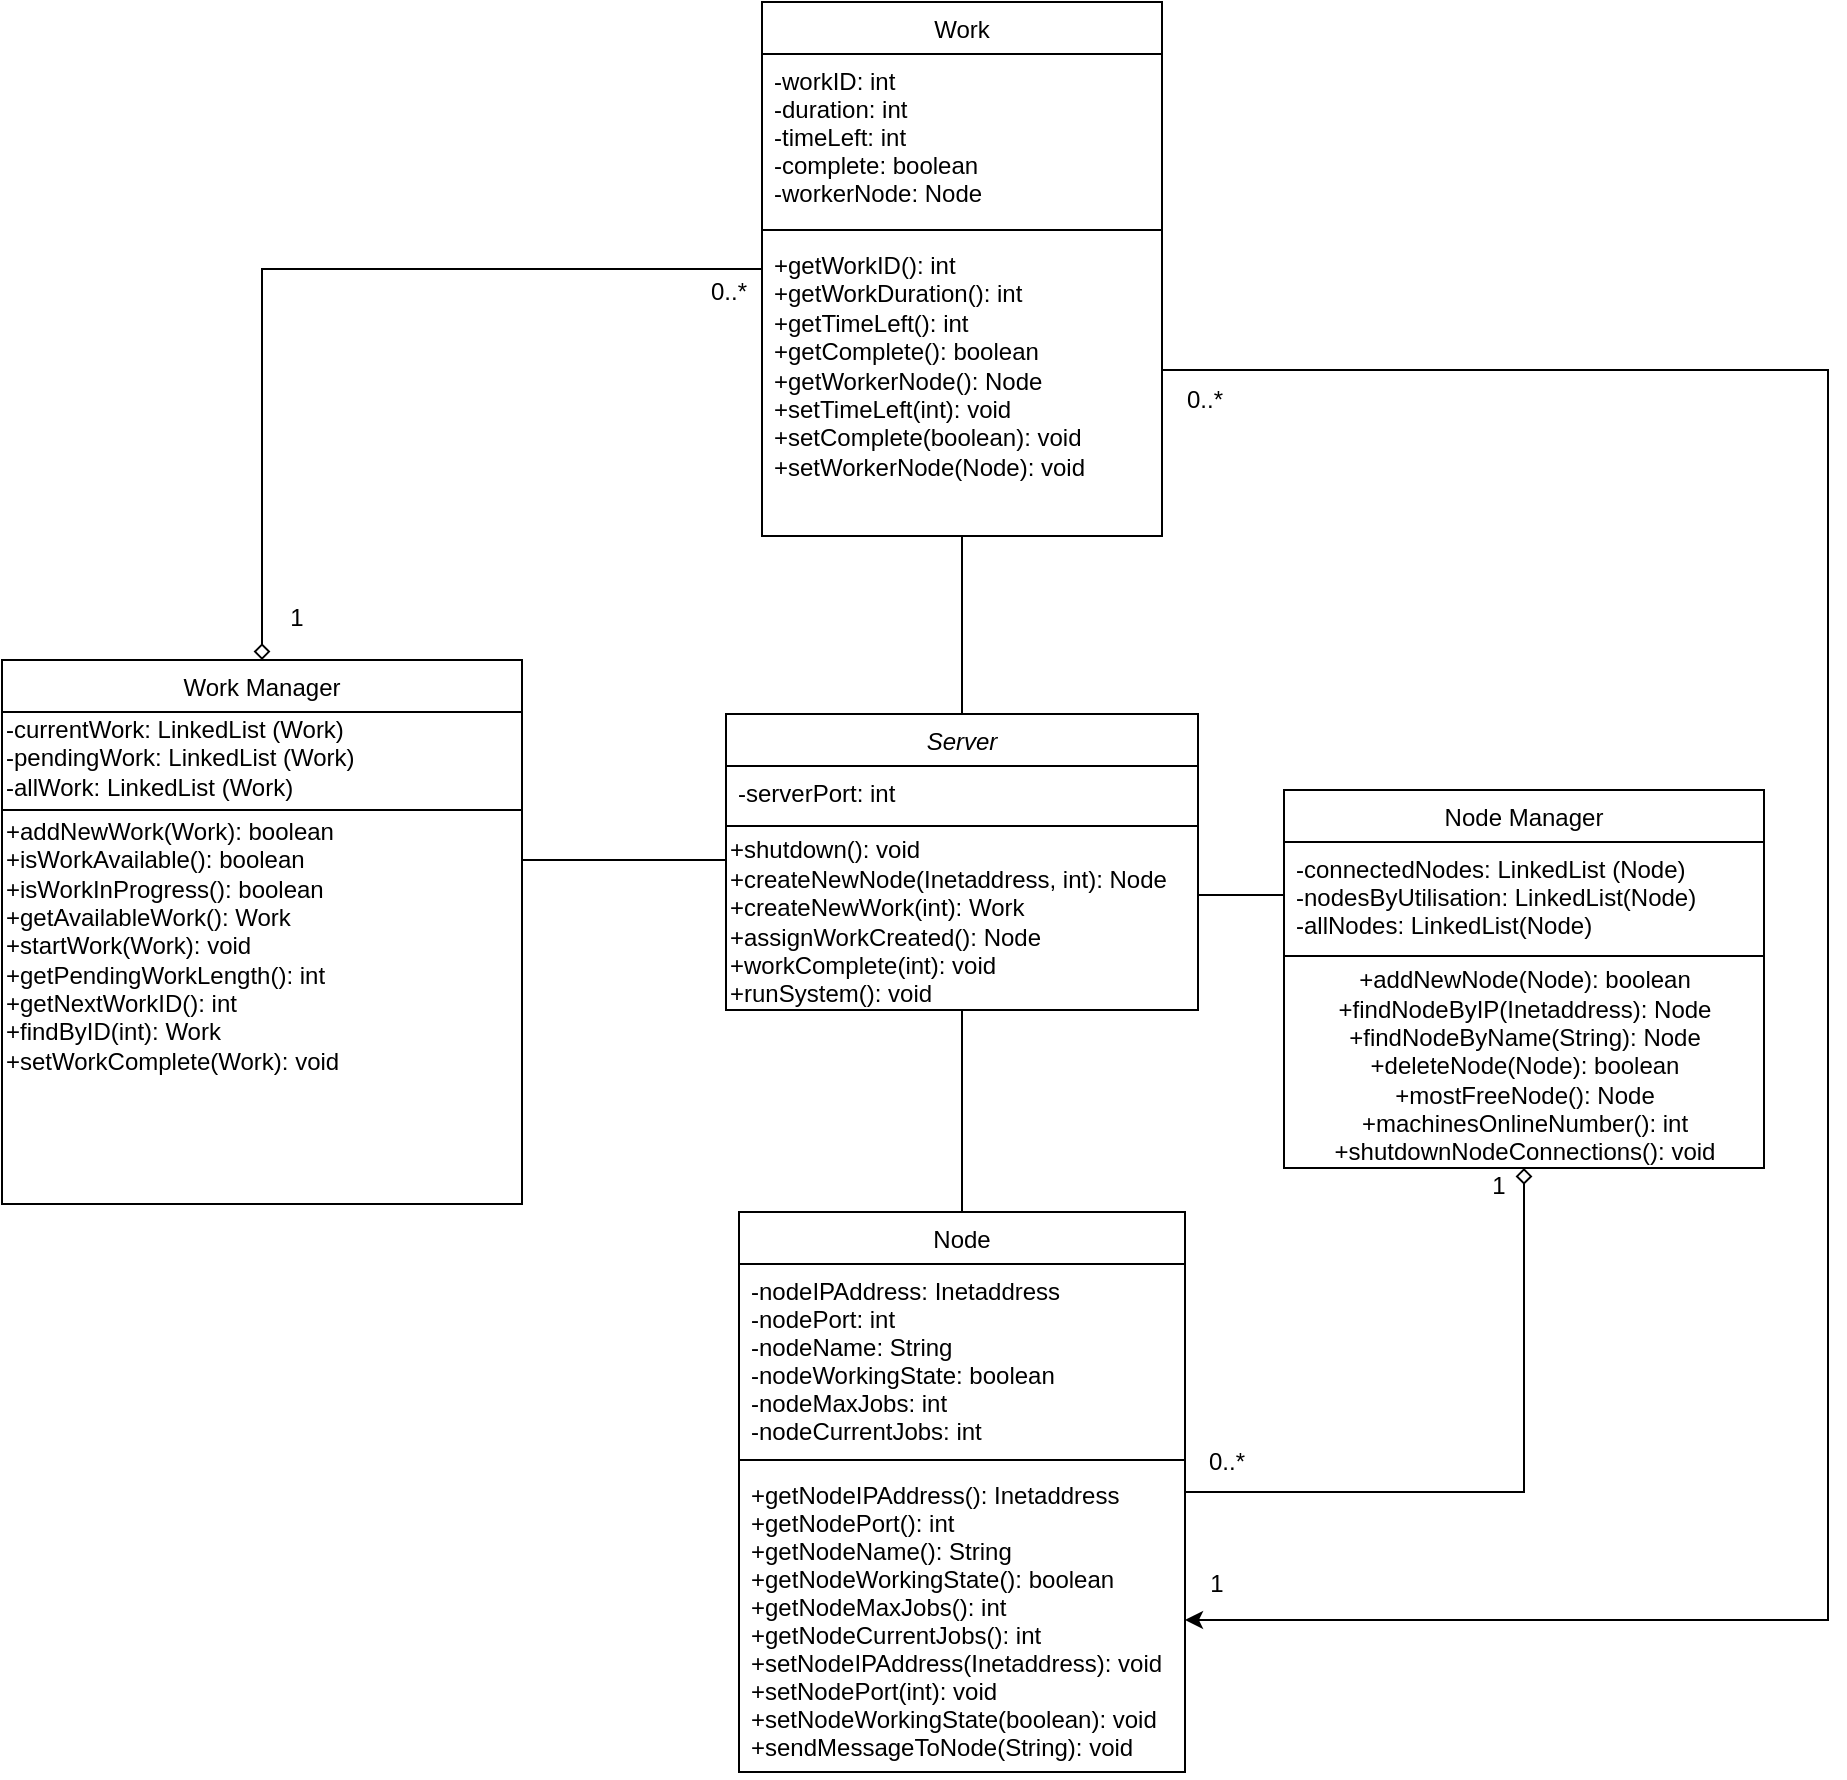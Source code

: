 <mxfile version="13.1.4" type="github">
  <diagram id="C5RBs43oDa-KdzZeNtuy" name="Page-1">
    <mxGraphModel dx="2101" dy="2312" grid="0" gridSize="10" guides="1" tooltips="1" connect="1" arrows="1" fold="1" page="1" pageScale="1" pageWidth="827" pageHeight="1169" background="none" math="0" shadow="0">
      <root>
        <mxCell id="WIyWlLk6GJQsqaUBKTNV-0" />
        <mxCell id="WIyWlLk6GJQsqaUBKTNV-1" parent="WIyWlLk6GJQsqaUBKTNV-0" />
        <mxCell id="zkfFHV4jXpPFQw0GAbJ--12" value="" style="endArrow=none;endSize=10;endFill=0;shadow=0;strokeWidth=1;rounded=0;edgeStyle=elbowEdgeStyle;elbow=vertical;startArrow=none;startFill=0;" parent="WIyWlLk6GJQsqaUBKTNV-1" source="zkfFHV4jXpPFQw0GAbJ--6" target="zkfFHV4jXpPFQw0GAbJ--0" edge="1">
          <mxGeometry width="160" relative="1" as="geometry">
            <mxPoint x="200" y="203" as="sourcePoint" />
            <mxPoint x="200" y="203" as="targetPoint" />
          </mxGeometry>
        </mxCell>
        <mxCell id="zkfFHV4jXpPFQw0GAbJ--16" value="" style="endArrow=none;endSize=10;endFill=0;shadow=0;strokeWidth=1;rounded=0;edgeStyle=elbowEdgeStyle;elbow=vertical;exitX=0;exitY=0.5;exitDx=0;exitDy=0;startArrow=none;startFill=0;" parent="WIyWlLk6GJQsqaUBKTNV-1" source="gJ4zgKYgHlegOCZk2puC-5" target="zkfFHV4jXpPFQw0GAbJ--0" edge="1">
          <mxGeometry width="160" relative="1" as="geometry">
            <mxPoint x="450" y="360" as="sourcePoint" />
            <mxPoint x="310" y="271" as="targetPoint" />
          </mxGeometry>
        </mxCell>
        <mxCell id="zkfFHV4jXpPFQw0GAbJ--26" value="" style="endArrow=none;shadow=0;strokeWidth=1;strokeColor=#000000;rounded=0;endFill=0;edgeStyle=elbowEdgeStyle;elbow=vertical;startArrow=none;startFill=0;" parent="WIyWlLk6GJQsqaUBKTNV-1" source="zkfFHV4jXpPFQw0GAbJ--0" target="zkfFHV4jXpPFQw0GAbJ--17" edge="1">
          <mxGeometry x="0.5" y="41" relative="1" as="geometry">
            <mxPoint x="380" y="192" as="sourcePoint" />
            <mxPoint x="540" y="192" as="targetPoint" />
            <mxPoint x="-40" y="32" as="offset" />
          </mxGeometry>
        </mxCell>
        <mxCell id="gJ4zgKYgHlegOCZk2puC-13" style="edgeStyle=orthogonalEdgeStyle;rounded=0;orthogonalLoop=1;jettySize=auto;html=1;entryX=0;entryY=0.5;entryDx=0;entryDy=0;startArrow=diamond;startFill=0;endArrow=none;endFill=0;" parent="WIyWlLk6GJQsqaUBKTNV-1" source="gJ4zgKYgHlegOCZk2puC-7" target="zkfFHV4jXpPFQw0GAbJ--17" edge="1">
          <mxGeometry relative="1" as="geometry">
            <Array as="points">
              <mxPoint x="-8" y="-109" />
            </Array>
            <mxPoint x="-8" y="41" as="sourcePoint" />
          </mxGeometry>
        </mxCell>
        <mxCell id="gJ4zgKYgHlegOCZk2puC-18" value="" style="edgeStyle=orthogonalEdgeStyle;rounded=0;orthogonalLoop=1;jettySize=auto;html=1;startArrow=none;startFill=0;endArrow=none;endFill=0;exitX=0;exitY=0.5;exitDx=0;exitDy=0;" parent="WIyWlLk6GJQsqaUBKTNV-1" source="zkfFHV4jXpPFQw0GAbJ--0" target="gJ4zgKYgHlegOCZk2puC-7" edge="1">
          <mxGeometry relative="1" as="geometry">
            <Array as="points">
              <mxPoint x="224" y="186" />
            </Array>
            <mxPoint x="262" y="186" as="sourcePoint" />
          </mxGeometry>
        </mxCell>
        <mxCell id="zkfFHV4jXpPFQw0GAbJ--17" value="Work" style="swimlane;fontStyle=0;align=center;verticalAlign=top;childLayout=stackLayout;horizontal=1;startSize=26;horizontalStack=0;resizeParent=1;resizeLast=0;collapsible=1;marginBottom=0;rounded=0;shadow=0;strokeWidth=1;" parent="WIyWlLk6GJQsqaUBKTNV-1" vertex="1">
          <mxGeometry x="242" y="-243" width="200" height="267" as="geometry">
            <mxRectangle x="550" y="140" width="160" height="26" as="alternateBounds" />
          </mxGeometry>
        </mxCell>
        <mxCell id="zkfFHV4jXpPFQw0GAbJ--18" value="-workID: int&#xa;-duration: int&#xa;-timeLeft: int&#xa;-complete: boolean&#xa;-workerNode: Node&#xa;&#xa;" style="text;align=left;verticalAlign=top;spacingLeft=4;spacingRight=4;overflow=hidden;rotatable=0;points=[[0,0.5],[1,0.5]];portConstraint=eastwest;" parent="zkfFHV4jXpPFQw0GAbJ--17" vertex="1">
          <mxGeometry y="26" width="200" height="84" as="geometry" />
        </mxCell>
        <mxCell id="zkfFHV4jXpPFQw0GAbJ--23" value="" style="line;html=1;strokeWidth=1;align=left;verticalAlign=middle;spacingTop=-1;spacingLeft=3;spacingRight=3;rotatable=0;labelPosition=right;points=[];portConstraint=eastwest;" parent="zkfFHV4jXpPFQw0GAbJ--17" vertex="1">
          <mxGeometry y="110" width="200" height="8" as="geometry" />
        </mxCell>
        <mxCell id="zkfFHV4jXpPFQw0GAbJ--24" value="+getWorkID(): int&#xa;+getWorkDuration(): int&#xa;+getTimeLeft(): int&#xa;+getComplete(): boolean&#xa;+getWorkerNode(): Node&#xa;+setTimeLeft(int): void&#xa;+setComplete(boolean): void&#xa;+setWorkerNode(Node): void&#xa;" style="text;align=left;verticalAlign=top;spacingLeft=4;spacingRight=4;overflow=hidden;rotatable=0;points=[[0,0.5],[1,0.5]];portConstraint=eastwest;whiteSpace=wrap;" parent="zkfFHV4jXpPFQw0GAbJ--17" vertex="1">
          <mxGeometry y="118" width="200" height="132" as="geometry" />
        </mxCell>
        <mxCell id="gJ4zgKYgHlegOCZk2puC-12" style="edgeStyle=orthogonalEdgeStyle;rounded=0;orthogonalLoop=1;jettySize=auto;html=1;exitX=0.5;exitY=1;exitDx=0;exitDy=0;startArrow=diamond;startFill=0;endArrow=none;endFill=0;" parent="WIyWlLk6GJQsqaUBKTNV-1" source="gJ4zgKYgHlegOCZk2puC-4" target="zkfFHV4jXpPFQw0GAbJ--6" edge="1">
          <mxGeometry relative="1" as="geometry">
            <Array as="points">
              <mxPoint x="623" y="502" />
            </Array>
          </mxGeometry>
        </mxCell>
        <mxCell id="gJ4zgKYgHlegOCZk2puC-4" value="Node Manager" style="swimlane;fontStyle=0;align=center;verticalAlign=top;childLayout=stackLayout;horizontal=1;startSize=26;horizontalStack=0;resizeParent=1;resizeLast=0;collapsible=1;marginBottom=0;rounded=0;shadow=0;strokeWidth=1;" parent="WIyWlLk6GJQsqaUBKTNV-1" vertex="1">
          <mxGeometry x="503" y="151" width="240" height="189" as="geometry">
            <mxRectangle x="340" y="380" width="170" height="26" as="alternateBounds" />
          </mxGeometry>
        </mxCell>
        <mxCell id="gJ4zgKYgHlegOCZk2puC-5" value="-connectedNodes: LinkedList (Node)&#xa;-nodesByUtilisation: LinkedList(Node)&#xa;-allNodes: LinkedList(Node)&#xa;" style="text;align=left;verticalAlign=top;spacingLeft=4;spacingRight=4;overflow=hidden;rotatable=0;points=[[0,0.5],[1,0.5]];portConstraint=eastwest;" parent="gJ4zgKYgHlegOCZk2puC-4" vertex="1">
          <mxGeometry y="26" width="240" height="53" as="geometry" />
        </mxCell>
        <mxCell id="gJ4zgKYgHlegOCZk2puC-6" value="" style="line;html=1;strokeWidth=1;align=left;verticalAlign=middle;spacingTop=-1;spacingLeft=3;spacingRight=3;rotatable=0;labelPosition=right;points=[];portConstraint=eastwest;" parent="gJ4zgKYgHlegOCZk2puC-4" vertex="1">
          <mxGeometry y="79" width="240" height="8" as="geometry" />
        </mxCell>
        <mxCell id="gJ4zgKYgHlegOCZk2puC-21" value="&lt;div&gt;+addNewNode(Node): boolean&lt;/div&gt;&lt;div&gt;+findNodeByIP(Inetaddress): Node&lt;/div&gt;&lt;div&gt;+findNodeByName(String): Node&lt;/div&gt;&lt;div&gt;+deleteNode(Node): boolean&lt;/div&gt;&lt;div&gt;+mostFreeNode(): Node&lt;/div&gt;&lt;div&gt;+machinesOnlineNumber(): int&lt;/div&gt;&lt;div&gt;+shutdownNodeConnections(): void&lt;br&gt;&lt;/div&gt;" style="text;html=1;align=center;verticalAlign=middle;resizable=0;points=[];autosize=1;" parent="gJ4zgKYgHlegOCZk2puC-4" vertex="1">
          <mxGeometry y="87" width="240" height="102" as="geometry" />
        </mxCell>
        <mxCell id="zkfFHV4jXpPFQw0GAbJ--6" value="Node" style="swimlane;fontStyle=0;align=center;verticalAlign=top;childLayout=stackLayout;horizontal=1;startSize=26;horizontalStack=0;resizeParent=1;resizeLast=0;collapsible=1;marginBottom=0;rounded=0;shadow=0;strokeWidth=1;" parent="WIyWlLk6GJQsqaUBKTNV-1" vertex="1">
          <mxGeometry x="230.5" y="362" width="223" height="280" as="geometry">
            <mxRectangle x="130" y="380" width="160" height="26" as="alternateBounds" />
          </mxGeometry>
        </mxCell>
        <mxCell id="zkfFHV4jXpPFQw0GAbJ--7" value="-nodeIPAddress: Inetaddress&#xa;-nodePort: int&#xa;-nodeName: String&#xa;-nodeWorkingState: boolean&#xa;-nodeMaxJobs: int&#xa;-nodeCurrentJobs: int&#xa;&#xa;" style="text;align=left;verticalAlign=top;spacingLeft=4;spacingRight=4;overflow=hidden;rotatable=0;points=[[0,0.5],[1,0.5]];portConstraint=eastwest;" parent="zkfFHV4jXpPFQw0GAbJ--6" vertex="1">
          <mxGeometry y="26" width="223" height="94" as="geometry" />
        </mxCell>
        <mxCell id="zkfFHV4jXpPFQw0GAbJ--9" value="" style="line;html=1;strokeWidth=1;align=left;verticalAlign=middle;spacingTop=-1;spacingLeft=3;spacingRight=3;rotatable=0;labelPosition=right;points=[];portConstraint=eastwest;" parent="zkfFHV4jXpPFQw0GAbJ--6" vertex="1">
          <mxGeometry y="120" width="223" height="8" as="geometry" />
        </mxCell>
        <mxCell id="zkfFHV4jXpPFQw0GAbJ--10" value="+getNodeIPAddress(): Inetaddress&#xa;+getNodePort(): int&#xa;+getNodeName(): String&#xa;+getNodeWorkingState(): boolean&#xa;+getNodeMaxJobs(): int&#xa;+getNodeCurrentJobs(): int&#xa;+setNodeIPAddress(Inetaddress): void&#xa;+setNodePort(int): void&#xa;+setNodeWorkingState(boolean): void&#xa;+sendMessageToNode(String): void&#xa;&#xa; " style="text;align=left;verticalAlign=top;spacingLeft=4;spacingRight=4;overflow=hidden;rotatable=0;points=[[0,0.5],[1,0.5]];portConstraint=eastwest;fontStyle=0" parent="zkfFHV4jXpPFQw0GAbJ--6" vertex="1">
          <mxGeometry y="128" width="223" height="152" as="geometry" />
        </mxCell>
        <mxCell id="zkfFHV4jXpPFQw0GAbJ--0" value="Server" style="swimlane;fontStyle=2;align=center;verticalAlign=top;childLayout=stackLayout;horizontal=1;startSize=26;horizontalStack=0;resizeParent=1;resizeLast=0;collapsible=1;marginBottom=0;rounded=0;shadow=0;strokeWidth=1;" parent="WIyWlLk6GJQsqaUBKTNV-1" vertex="1">
          <mxGeometry x="224" y="113" width="236" height="148" as="geometry">
            <mxRectangle x="230" y="140" width="160" height="26" as="alternateBounds" />
          </mxGeometry>
        </mxCell>
        <mxCell id="zkfFHV4jXpPFQw0GAbJ--1" value="-serverPort: int" style="text;align=left;verticalAlign=top;spacingLeft=4;spacingRight=4;overflow=hidden;rotatable=0;points=[[0,0.5],[1,0.5]];portConstraint=eastwest;" parent="zkfFHV4jXpPFQw0GAbJ--0" vertex="1">
          <mxGeometry y="26" width="236" height="26" as="geometry" />
        </mxCell>
        <mxCell id="zkfFHV4jXpPFQw0GAbJ--4" value="" style="line;html=1;strokeWidth=1;align=left;verticalAlign=middle;spacingTop=-1;spacingLeft=3;spacingRight=3;rotatable=0;labelPosition=right;points=[];portConstraint=eastwest;" parent="zkfFHV4jXpPFQw0GAbJ--0" vertex="1">
          <mxGeometry y="52" width="236" height="8" as="geometry" />
        </mxCell>
        <mxCell id="gJ4zgKYgHlegOCZk2puC-19" value="&lt;div&gt;+shutdown(): void&lt;/div&gt;&lt;div&gt;+createNewNode(Inetaddress, int): Node&lt;/div&gt;&lt;div&gt;+createNewWork(int): Work&lt;/div&gt;&lt;div&gt;+assignWorkCreated(): Node&lt;/div&gt;&lt;div&gt;+workComplete(int): void&lt;/div&gt;&lt;div&gt;+runSystem(): void &lt;br&gt;&lt;/div&gt;" style="text;html=1;align=left;verticalAlign=middle;resizable=0;points=[];autosize=1;" parent="zkfFHV4jXpPFQw0GAbJ--0" vertex="1">
          <mxGeometry y="60" width="236" height="88" as="geometry" />
        </mxCell>
        <mxCell id="SSYfr9MkQZyEpWG6OeoO-0" value="0..*" style="text;html=1;align=center;verticalAlign=middle;resizable=0;points=[];autosize=1;" vertex="1" parent="WIyWlLk6GJQsqaUBKTNV-1">
          <mxGeometry x="211" y="-107" width="28" height="18" as="geometry" />
        </mxCell>
        <mxCell id="SSYfr9MkQZyEpWG6OeoO-1" value="1" style="text;html=1;align=center;verticalAlign=middle;resizable=0;points=[];autosize=1;" vertex="1" parent="WIyWlLk6GJQsqaUBKTNV-1">
          <mxGeometry y="56" width="17" height="18" as="geometry" />
        </mxCell>
        <mxCell id="SSYfr9MkQZyEpWG6OeoO-3" value="0..*" style="text;html=1;align=center;verticalAlign=middle;resizable=0;points=[];autosize=1;" vertex="1" parent="WIyWlLk6GJQsqaUBKTNV-1">
          <mxGeometry x="460" y="478" width="28" height="18" as="geometry" />
        </mxCell>
        <mxCell id="SSYfr9MkQZyEpWG6OeoO-4" value="&lt;div&gt;1&lt;/div&gt;" style="text;html=1;align=center;verticalAlign=middle;resizable=0;points=[];autosize=1;" vertex="1" parent="WIyWlLk6GJQsqaUBKTNV-1">
          <mxGeometry x="601" y="340" width="17" height="18" as="geometry" />
        </mxCell>
        <mxCell id="SSYfr9MkQZyEpWG6OeoO-6" value="0..*" style="text;html=1;align=center;verticalAlign=middle;resizable=0;points=[];autosize=1;" vertex="1" parent="WIyWlLk6GJQsqaUBKTNV-1">
          <mxGeometry x="449" y="-53" width="28" height="18" as="geometry" />
        </mxCell>
        <mxCell id="SSYfr9MkQZyEpWG6OeoO-8" value="&lt;div&gt;1&lt;/div&gt;" style="text;html=1;align=center;verticalAlign=middle;resizable=0;points=[];autosize=1;" vertex="1" parent="WIyWlLk6GJQsqaUBKTNV-1">
          <mxGeometry x="460" y="539" width="17" height="18" as="geometry" />
        </mxCell>
        <mxCell id="SSYfr9MkQZyEpWG6OeoO-5" style="edgeStyle=orthogonalEdgeStyle;rounded=0;orthogonalLoop=1;jettySize=auto;html=1;startArrow=none;startFill=0;entryX=1;entryY=0.5;entryDx=0;entryDy=0;" edge="1" parent="WIyWlLk6GJQsqaUBKTNV-1" source="zkfFHV4jXpPFQw0GAbJ--24" target="zkfFHV4jXpPFQw0GAbJ--10">
          <mxGeometry relative="1" as="geometry">
            <Array as="points">
              <mxPoint x="775" y="-59" />
              <mxPoint x="775" y="566" />
            </Array>
          </mxGeometry>
        </mxCell>
        <mxCell id="gJ4zgKYgHlegOCZk2puC-7" value="Work Manager" style="swimlane;fontStyle=0;align=center;verticalAlign=top;childLayout=stackLayout;horizontal=1;startSize=26;horizontalStack=0;resizeParent=1;resizeLast=0;collapsible=1;marginBottom=0;rounded=0;shadow=0;strokeWidth=1;" parent="WIyWlLk6GJQsqaUBKTNV-1" vertex="1">
          <mxGeometry x="-138" y="86" width="260" height="272" as="geometry">
            <mxRectangle x="340" y="380" width="170" height="26" as="alternateBounds" />
          </mxGeometry>
        </mxCell>
        <mxCell id="gJ4zgKYgHlegOCZk2puC-20" value="&lt;div align=&quot;left&quot;&gt;-currentWork: LinkedList (Work)&lt;br&gt;-pendingWork: LinkedList (Work)&lt;br&gt;-allWork: LinkedList (Work)&lt;/div&gt;" style="text;html=1;align=left;verticalAlign=middle;resizable=0;points=[];autosize=1;" parent="gJ4zgKYgHlegOCZk2puC-7" vertex="1">
          <mxGeometry y="26" width="260" height="46" as="geometry" />
        </mxCell>
        <mxCell id="gJ4zgKYgHlegOCZk2puC-9" value="" style="line;html=1;strokeWidth=1;align=left;verticalAlign=middle;spacingTop=-1;spacingLeft=3;spacingRight=3;rotatable=0;labelPosition=right;points=[];portConstraint=eastwest;" parent="gJ4zgKYgHlegOCZk2puC-7" vertex="1">
          <mxGeometry y="72" width="260" height="6" as="geometry" />
        </mxCell>
        <mxCell id="gJ4zgKYgHlegOCZk2puC-11" value="&lt;div&gt;+addNewWork(Work): boolean&lt;/div&gt;&lt;div&gt;+isWorkAvailable(): boolean&lt;/div&gt;&lt;div&gt;+isWorkInProgress(): boolean&lt;/div&gt;&lt;div&gt;+getAvailableWork(): Work&lt;/div&gt;&lt;div&gt;+startWork(Work): void&lt;/div&gt;&lt;div&gt;+getPendingWorkLength(): int&lt;/div&gt;&lt;div&gt;+getNextWorkID(): int&lt;/div&gt;&lt;div&gt;+findByID(int): Work&lt;/div&gt;&lt;div&gt;+setWorkComplete(Work): void&lt;br&gt;&lt;/div&gt;" style="text;html=1;align=left;verticalAlign=middle;resizable=0;points=[];autosize=1;" parent="gJ4zgKYgHlegOCZk2puC-7" vertex="1">
          <mxGeometry y="78" width="260" height="130" as="geometry" />
        </mxCell>
      </root>
    </mxGraphModel>
  </diagram>
</mxfile>
